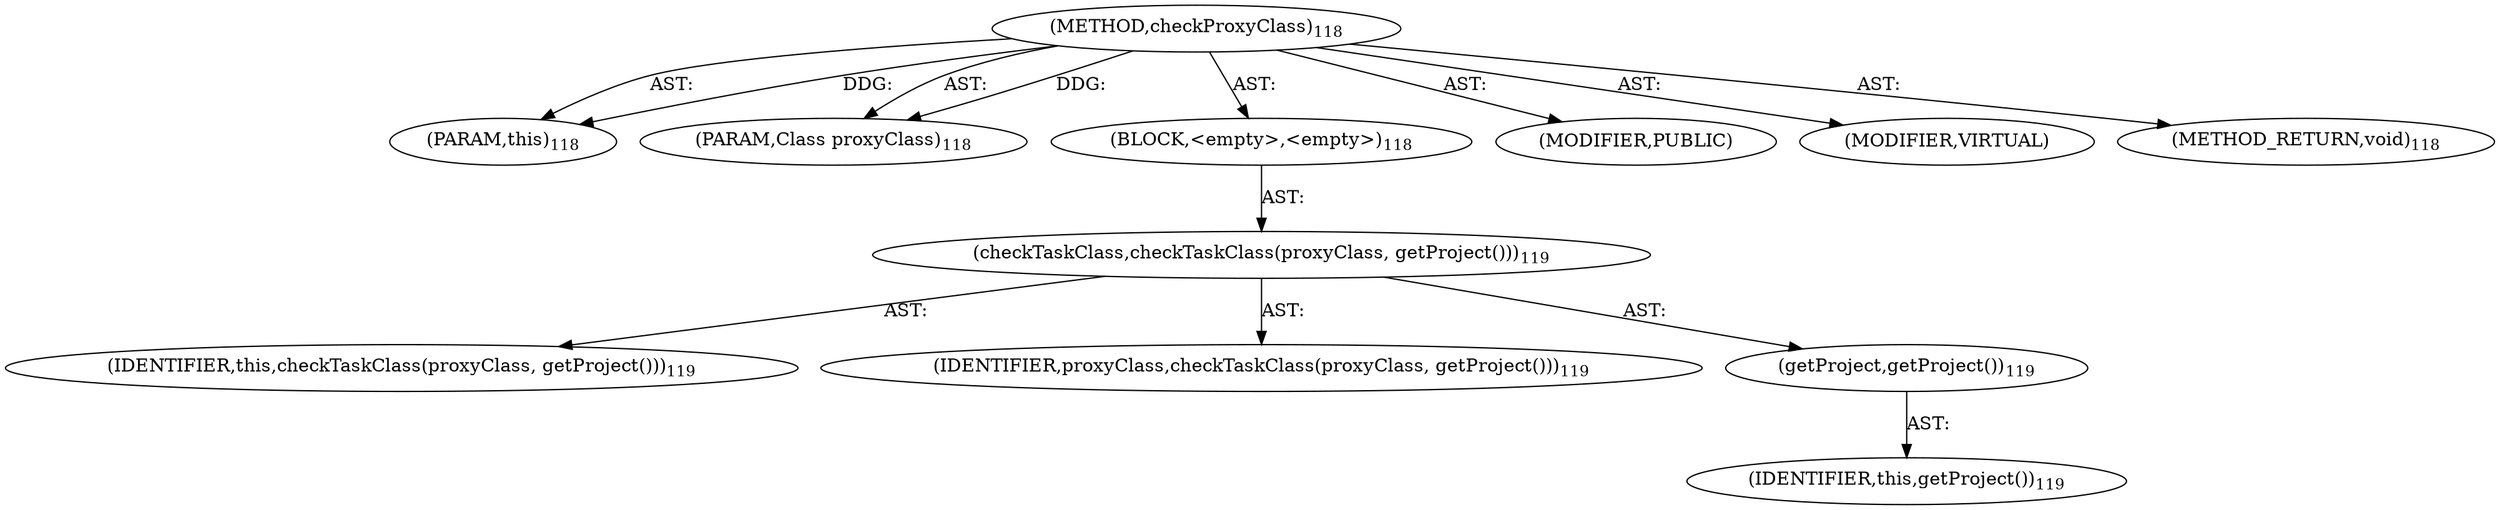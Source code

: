 digraph "checkProxyClass" {  
"111669149697" [label = <(METHOD,checkProxyClass)<SUB>118</SUB>> ]
"115964116992" [label = <(PARAM,this)<SUB>118</SUB>> ]
"115964116997" [label = <(PARAM,Class proxyClass)<SUB>118</SUB>> ]
"25769803781" [label = <(BLOCK,&lt;empty&gt;,&lt;empty&gt;)<SUB>118</SUB>> ]
"30064771095" [label = <(checkTaskClass,checkTaskClass(proxyClass, getProject()))<SUB>119</SUB>> ]
"68719476737" [label = <(IDENTIFIER,this,checkTaskClass(proxyClass, getProject()))<SUB>119</SUB>> ]
"68719476763" [label = <(IDENTIFIER,proxyClass,checkTaskClass(proxyClass, getProject()))<SUB>119</SUB>> ]
"30064771096" [label = <(getProject,getProject())<SUB>119</SUB>> ]
"68719476736" [label = <(IDENTIFIER,this,getProject())<SUB>119</SUB>> ]
"133143986179" [label = <(MODIFIER,PUBLIC)> ]
"133143986180" [label = <(MODIFIER,VIRTUAL)> ]
"128849018881" [label = <(METHOD_RETURN,void)<SUB>118</SUB>> ]
  "111669149697" -> "115964116992"  [ label = "AST: "] 
  "111669149697" -> "115964116997"  [ label = "AST: "] 
  "111669149697" -> "25769803781"  [ label = "AST: "] 
  "111669149697" -> "133143986179"  [ label = "AST: "] 
  "111669149697" -> "133143986180"  [ label = "AST: "] 
  "111669149697" -> "128849018881"  [ label = "AST: "] 
  "25769803781" -> "30064771095"  [ label = "AST: "] 
  "30064771095" -> "68719476737"  [ label = "AST: "] 
  "30064771095" -> "68719476763"  [ label = "AST: "] 
  "30064771095" -> "30064771096"  [ label = "AST: "] 
  "30064771096" -> "68719476736"  [ label = "AST: "] 
  "111669149697" -> "115964116992"  [ label = "DDG: "] 
  "111669149697" -> "115964116997"  [ label = "DDG: "] 
}
